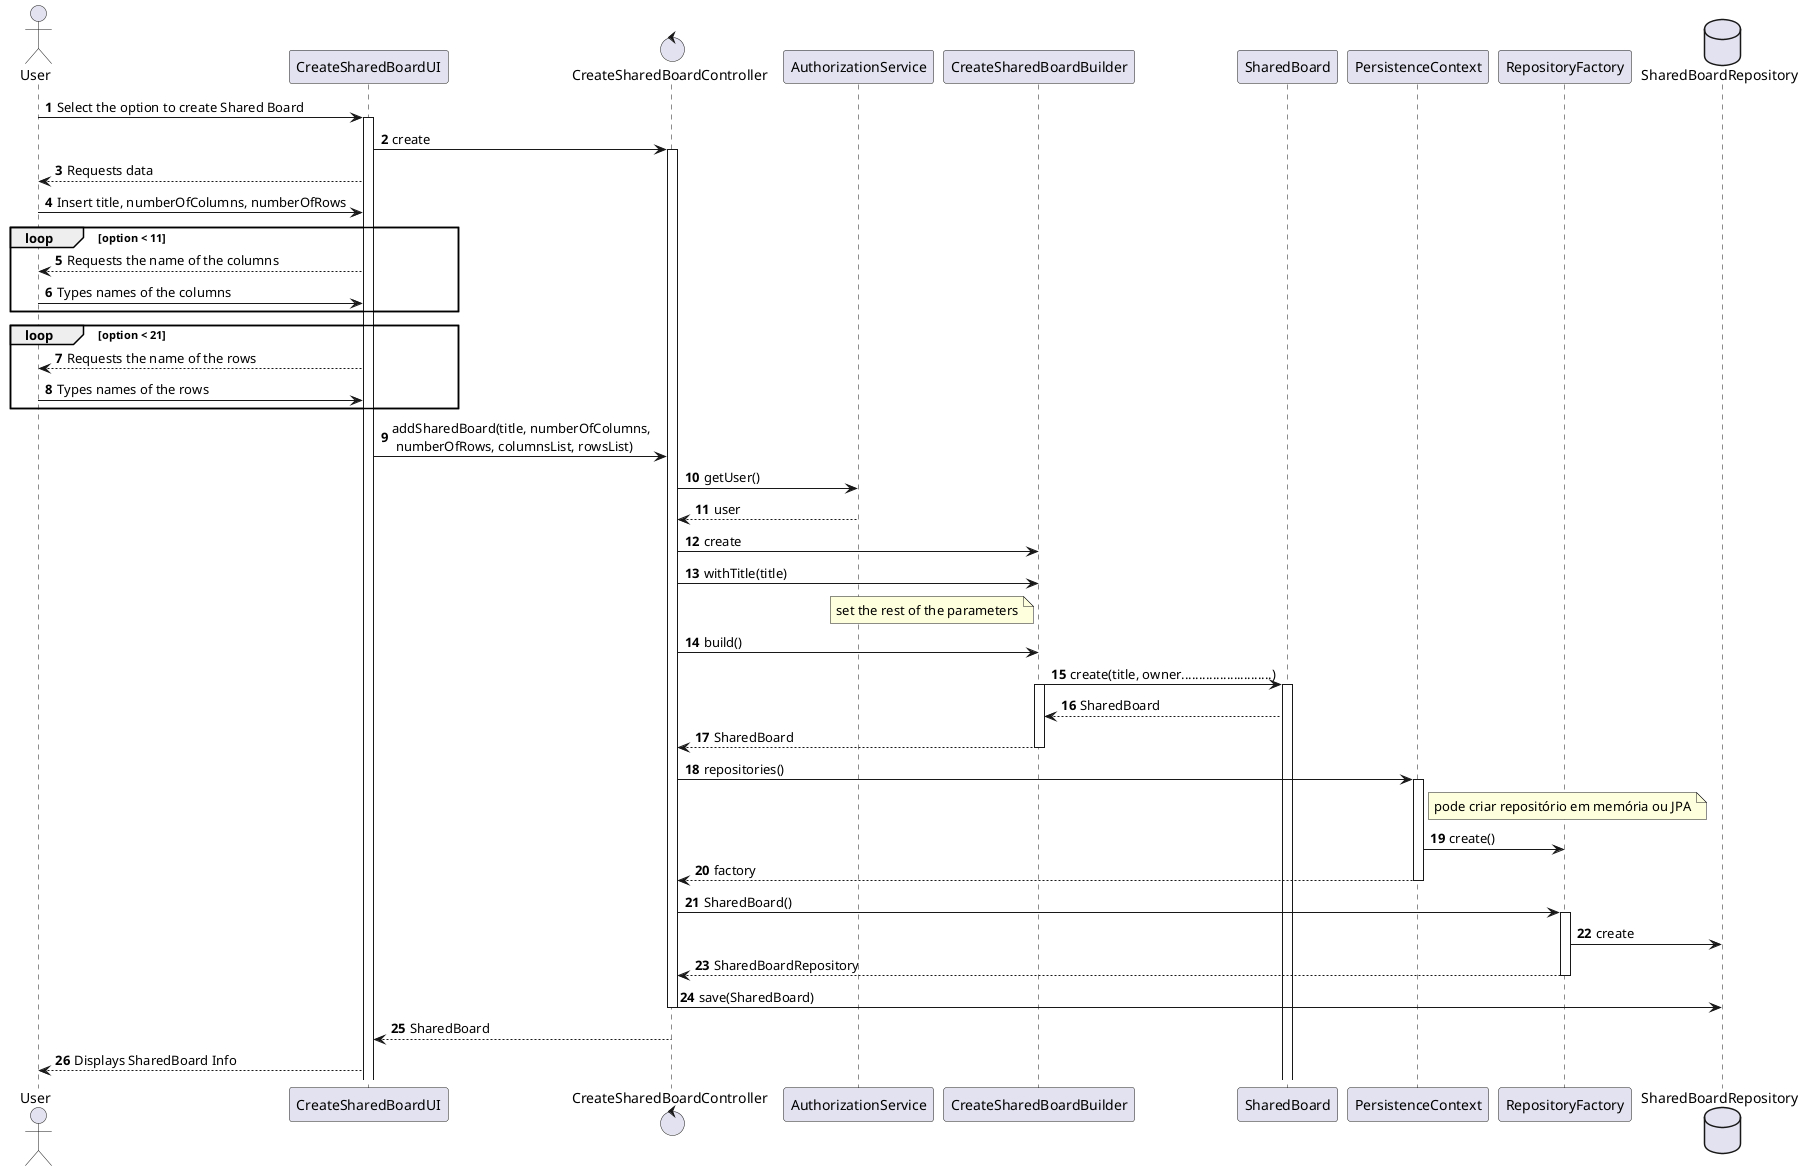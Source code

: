 @startuml
'https://plantuml.com/sequence-diagram

autonumber

actor User


User -> CreateSharedBoardUI: Select the option to create Shared Board
activate CreateSharedBoardUI
control CreateSharedBoardController

CreateSharedBoardUI -> CreateSharedBoardController: create
activate CreateSharedBoardController
CreateSharedBoardUI --> User: Requests data
User -> CreateSharedBoardUI: Insert title, numberOfColumns, numberOfRows
    loop option < 11
        CreateSharedBoardUI --> User: Requests the name of the columns
        User -> CreateSharedBoardUI: Types names of the columns
    end
     loop option < 21
            CreateSharedBoardUI --> User: Requests the name of the rows
            User -> CreateSharedBoardUI: Types names of the rows
        end


CreateSharedBoardUI -> CreateSharedBoardController: addSharedBoard(title, numberOfColumns,\n numberOfRows, columnsList, rowsList)
CreateSharedBoardController -> AuthorizationService : getUser()
AuthorizationService --> CreateSharedBoardController : user
CreateSharedBoardController -> CreateSharedBoardBuilder: create
CreateSharedBoardController -> CreateSharedBoardBuilder: withTitle(title)
note left of CreateSharedBoardBuilder: set the rest of the parameters
CreateSharedBoardController -> CreateSharedBoardBuilder: build()
CreateSharedBoardBuilder -> SharedBoard: create(title, owner..........................)
activate SharedBoard
activate CreateSharedBoardBuilder
SharedBoard --> CreateSharedBoardBuilder: SharedBoard


CreateSharedBoardBuilder --> CreateSharedBoardController: SharedBoard
deactivate CreateSharedBoardBuilder
CreateSharedBoardController -> PersistenceContext: repositories()
activate PersistenceContext

note right of PersistenceContext: pode criar repositório em memória ou JPA
PersistenceContext -> RepositoryFactory: create()
database SharedBoardRepository
PersistenceContext --> CreateSharedBoardController : factory
deactivate PersistenceContext
CreateSharedBoardController -> RepositoryFactory: SharedBoard()
activate RepositoryFactory
RepositoryFactory -> SharedBoardRepository : create
RepositoryFactory --> CreateSharedBoardController: SharedBoardRepository
deactivate RepositoryFactory
CreateSharedBoardController -> SharedBoardRepository: save(SharedBoard)
deactivate CreateSharedBoardController
CreateSharedBoardController --> CreateSharedBoardUI: SharedBoard

CreateSharedBoardUI --> User: Displays SharedBoard Info

deactivate CreateSharedBoardController


@enduml